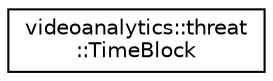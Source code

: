 digraph "Graphical Class Hierarchy"
{
  edge [fontname="Helvetica",fontsize="10",labelfontname="Helvetica",labelfontsize="10"];
  node [fontname="Helvetica",fontsize="10",shape=record];
  rankdir="LR";
  Node0 [label="videoanalytics::threat\l::TimeBlock",height=0.2,width=0.4,color="black", fillcolor="white", style="filled",URL="$de/d9b/structvideoanalytics_1_1threat_1_1TimeBlock.html"];
}
